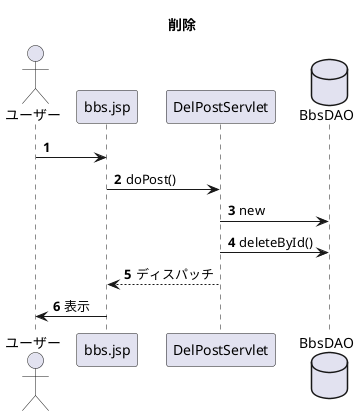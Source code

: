 @startuml
autonumber
title 削除
actor ユーザー
participant bbs.jsp
participant DelPostServlet
database BbsDAO

ユーザー -> bbs.jsp
bbs.jsp -> DelPostServlet : doPost()
DelPostServlet -> BbsDAO :new
DelPostServlet -> BbsDAO :deleteById()
DelPostServlet --> bbs.jsp :ディスパッチ
bbs.jsp -> ユーザー: 表示

@enduml